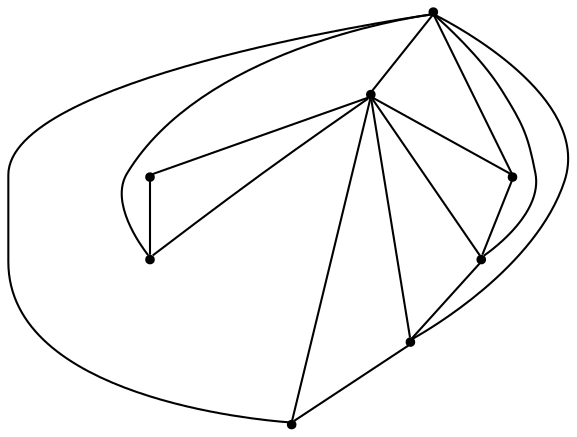 graph {
  node [shape=point,comment="{\"directed\":false,\"doi\":\"10.1007/11618058_32\",\"figure\":\"4 (1)\"}"]

  v0 [pos="613.7513898982558,912.1626536051433"]
  v1 [pos="333.0046617611434,912.1626536051433"]
  v2 [pos="478.01855165939924,671.1888207329646"]
  v3 [pos="478.01855165939924,817.5392150878907"]
  v4 [pos="478.01855165939924,912.1626536051433"]
  v5 [pos="478.01855165939924,1006.7862192789714"]
  v6 [pos="478.01855165939924,1101.4097425672744"]
  v7 [pos="478.01855165939924,555.1183488633897"]

  v0 -- v1 [id="-1",pos="613.7513898982558,912.1626536051433 643.3740188953489,1001.3441297743057 620.4857739825582,1078.5477532280818 565.4387354651162,1122.1816592746313 510.3277570857558,1165.7200707329646 435.54120185319766,1165.5982547336157 380.5461164607558,1121.8861473931208 325.6149709302326,1078.0784183078345 302.938449309593,1000.796593560113 333.0046617611434,912.1626536051433"]
  v1 -- v7 [id="-2",pos="333.0046617611434,912.1626536051433 478.01855165939924,555.1183488633897 478.01855165939924,555.1183488633897 478.01855165939924,555.1183488633897"]
  v1 -- v5 [id="-4",pos="333.0046617611434,912.1626536051433 478.01855165939924,1006.7862192789714 478.01855165939924,1006.7862192789714 478.01855165939924,1006.7862192789714"]
  v1 -- v3 [id="-5",pos="333.0046617611434,912.1626536051433 478.01855165939924,817.5392150878907 478.01855165939924,817.5392150878907 478.01855165939924,817.5392150878907"]
  v1 -- v4 [id="-6",pos="333.0046617611434,912.1626536051433 478.01855165939924,912.1626536051433 478.01855165939924,912.1626536051433 478.01855165939924,912.1626536051433"]
  v1 -- v6 [id="-7",pos="333.0046617611434,912.1626536051433 478.01855165939924,1101.4097425672744 478.01855165939924,1101.4097425672744 478.01855165939924,1101.4097425672744"]
  v1 -- v2 [id="-8",pos="333.0046617611434,912.1626536051433 478.01855165939924,671.1888207329646 478.01855165939924,671.1888207329646 478.01855165939924,671.1888207329646"]
  v3 -- v0 [id="-11",pos="478.01855165939924,817.5392150878907 613.7513898982558,912.1626536051433 613.7513898982558,912.1626536051433 613.7513898982558,912.1626536051433"]
  v4 -- v0 [id="-12",pos="478.01855165939924,912.1626536051433 613.7513898982558,912.1626536051433 613.7513898982558,912.1626536051433 613.7513898982558,912.1626536051433"]
  v6 -- v5 [id="-14",pos="478.01855165939924,1101.4097425672744 478.01855165939924,1006.7862192789714 478.01855165939924,1006.7862192789714 478.01855165939924,1006.7862192789714"]
  v5 -- v4 [id="-15",pos="478.01855165939924,1006.7862192789714 478.01855165939924,912.1626536051433 478.01855165939924,912.1626536051433 478.01855165939924,912.1626536051433"]
  v4 -- v3 [id="-16",pos="478.01855165939924,912.1626536051433 478.01855165939924,817.5392150878907 478.01855165939924,817.5392150878907 478.01855165939924,817.5392150878907"]
  v7 -- v0 [id="-19",pos="478.01855165939924,555.1183488633897 613.7513898982558,912.1626536051433 613.7513898982558,912.1626536051433 613.7513898982558,912.1626536051433"]
  v2 -- v7 [id="-21",pos="478.01855165939924,671.1888207329646 478.01855165939924,555.1183488633897 478.01855165939924,555.1183488633897 478.01855165939924,555.1183488633897"]
  v6 -- v0 [id="-22",pos="478.01855165939924,1101.4097425672744 613.7513898982558,912.1626536051433 613.7513898982558,912.1626536051433 613.7513898982558,912.1626536051433"]
  v5 -- v0 [id="-23",pos="478.01855165939924,1006.7862192789714 613.7513898982558,912.1626536051433 613.7513898982558,912.1626536051433 613.7513898982558,912.1626536051433"]
}